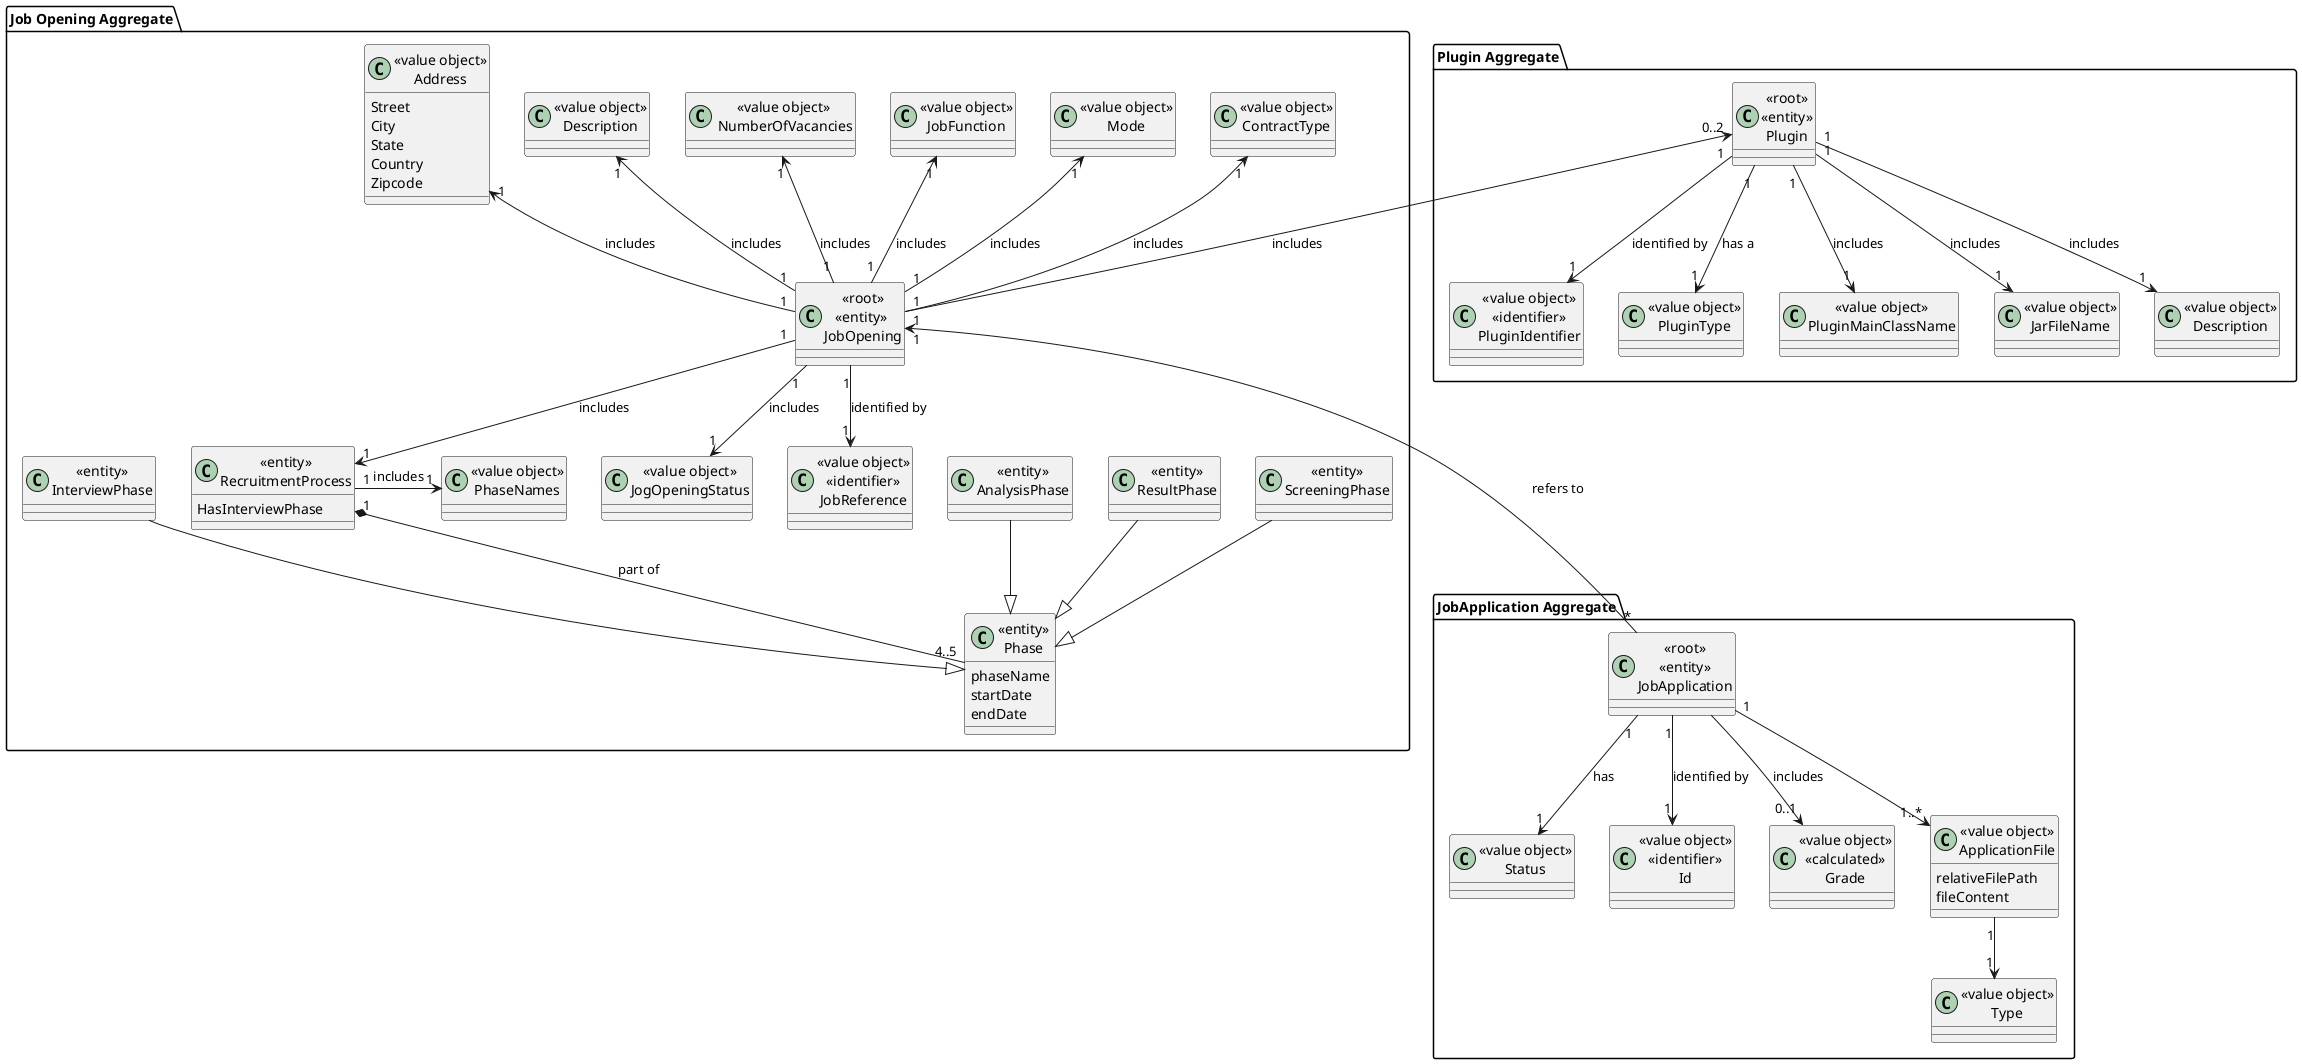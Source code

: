 @startuml
'https://plantuml.com/class-diagram

package "Job Opening Aggregate"{

    class "«entity»\nRecruitmentProcess" as RecruitmentProcess{
        HasInterviewPhase
    }

     class "«entity»\nPhase" as Phase{
        phaseName
        startDate
        endDate
     }

    class "«value object»\nPhaseNames" as PhaseNames{

    }


 class "«entity»\nScreeningPhase" as ScreeningPhase{

     }

    class "«entity»\nResultPhase" as ResultPhase{
    }

    class "«entity»\nAnalysisPhase" as AnalysisPhase{

    }

    class "«root»\n«entity» \nJobOpening" as JobOpening{


    }

    class "«value object»\nJogOpeningStatus" as JogOpeningStatus {
    }

     class "«value object»\nContractType" as ContractType{
     }

    class "«value object»\nMode" as Mode{

    }

    class "«value object»\nJobFunction" as JobFunction{

    }

    class "«value object»\n NumberOfVacancies" as  NumberOfVacancies{

    }

    class "«value object»\nDescription" as Description{

    }


    class "«value object»\nAddress" as Address1{
        Street
        City
        State
        Country
        Zipcode
    }

    class "«value object»\n«identifier»\nJobReference" as JobReference{
    }

    class  "«entity»\nInterviewPhase" as InterviewPhase{

    }

}



package "Plugin Aggregate"{
    class  "«root»\n«entity»\nPlugin" as Plugin{
    }
    class "«value object»\n«identifier»\nPluginIdentifier" as PlugID{
    }
    class "«value object»\nPluginType" as PlugType{
    }
    class "«value object»\nPluginMainClassName" as PlugClass{
    }
    class "«value object»\nJarFileName" as JarFile{
    }
    class "«value object»\nDescription" as PlugDesc{
    }
}

package "JobApplication Aggregate"{
    class "«root»\n«entity»\nJobApplication" as JobApplication{

    }
    class "«value object»\nStatus" as Status{
    }

     class "«value object»\n«identifier»\nId" as ID{
     }

    class "«value object»\n«calculated»\nGrade" as Grade{}


    class "«value object»\nApplicationFile" as ApplicationFile{
    relativeFilePath
    fileContent


    }

    class "«value object»\nType" as Type{
    }
}



Mode "1" <-- "1"JobOpening : includes
JobFunction "1" <-- "1"JobOpening : includes
NumberOfVacancies "1" <-- "1"JobOpening : includes
Description "1" <-- "1"JobOpening : includes
Address1"1" <-- "1"JobOpening : includes
ContractType "1" <--"1" JobOpening : includes


Plugin "0..2" <-- "1" JobOpening : includes
JobOpening "1"-->"1" JobReference : identified by

JobOpening "1"-->"1" JogOpeningStatus : includes
RecruitmentProcess "1" *--"4..5" Phase :part of
RecruitmentProcess "1" -> "1" PhaseNames : includes
JobOpening "1" --> "1"RecruitmentProcess :includes


ScreeningPhase --|> Phase
ResultPhase --|> Phase
InterviewPhase --|> Phase
AnalysisPhase --|> Phase

Plugin"1" -->"1" PlugClass : includes
Plugin"1" -->"1" JarFile : includes
Plugin "1"--> "1"PlugDesc : includes
Plugin "1" --> "1" PlugID : identified by
Plugin"1" --> "1" PlugType : has a


JobApplication"1"-->"1" ID : identified by
JobApplication "1" --> "1..*" ApplicationFile
ApplicationFile "1" --> "1" Type
JobOpening "1"<---"*"JobApplication : refers to
JobApplication --> "0..1" Grade : includes
JobApplication "1"-->"1" Status : has


@enduml